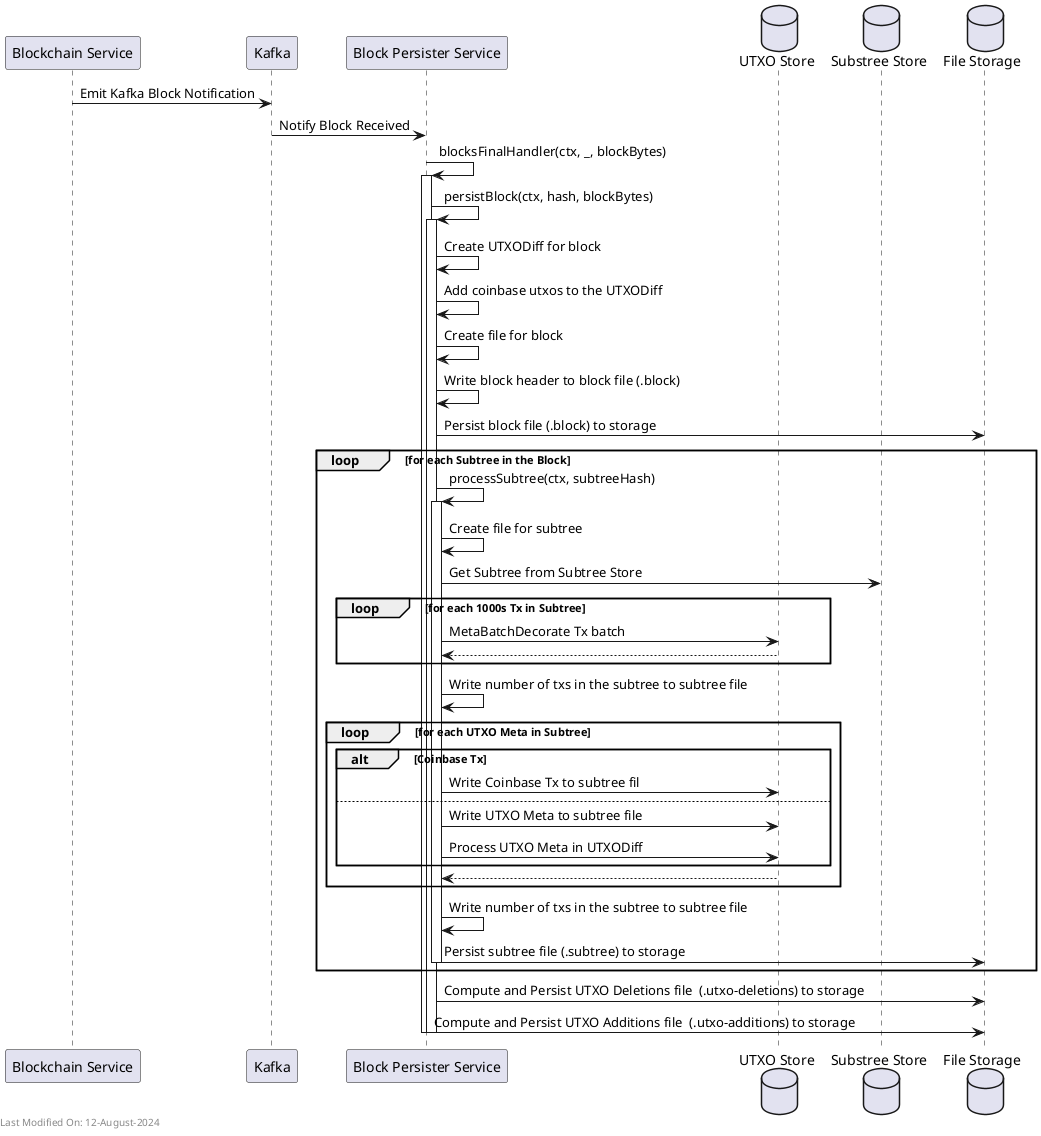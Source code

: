 @startuml
participant "Blockchain Service" as Blockchain
participant "Kafka" as Kafka
participant "Block Persister Service" as BlockPersister
database "UTXO Store" as TMS
database "Substree Store" as SubtreeStore
database "File Storage" as FileStorage

Blockchain -> Kafka: Emit Kafka Block Notification
Kafka -> BlockPersister: Notify Block Received
BlockPersister -> BlockPersister: blocksFinalHandler(ctx, _, blockBytes)
activate BlockPersister
BlockPersister -> BlockPersister: persistBlock(ctx, hash, blockBytes)
activate BlockPersister
BlockPersister -> BlockPersister: Create UTXODiff for block
BlockPersister -> BlockPersister: Add coinbase utxos to the UTXODiff


BlockPersister -> BlockPersister: Create file for block
BlockPersister -> BlockPersister: Write block header to block file (.block)
BlockPersister -> FileStorage: Persist block file (.block) to storage

loop for each Subtree in the Block
    BlockPersister -> BlockPersister: processSubtree(ctx, subtreeHash)
    activate BlockPersister
    BlockPersister -> BlockPersister: Create file for subtree
    BlockPersister -> SubtreeStore: Get Subtree from Subtree Store
    loop for each 1000s Tx in Subtree
        BlockPersister -> TMS : MetaBatchDecorate Tx batch
        TMS --> BlockPersister
    end

    BlockPersister -> BlockPersister: Write number of txs in the subtree to subtree file
    loop for each UTXO Meta in Subtree
        alt Coinbase Tx
           BlockPersister -> TMS: Write Coinbase Tx to subtree fil
        else
            BlockPersister -> TMS: Write UTXO Meta to subtree file
            BlockPersister -> TMS: Process UTXO Meta in UTXODiff
        end

        TMS --> BlockPersister
    end

    BlockPersister -> BlockPersister: Write number of txs in the subtree to subtree file

    BlockPersister -> FileStorage: Persist subtree file (.subtree) to storage

    deactivate BlockPersister
end

BlockPersister -> FileStorage: Compute and Persist UTXO Deletions file  (.utxo-deletions) to storage

BlockPersister -> FileStorage: Compute and Persist UTXO Additions file  (.utxo-additions) to storage



deactivate BlockPersister
deactivate BlockPersister


left footer Last Modified On: 12-August-2024

@enduml
